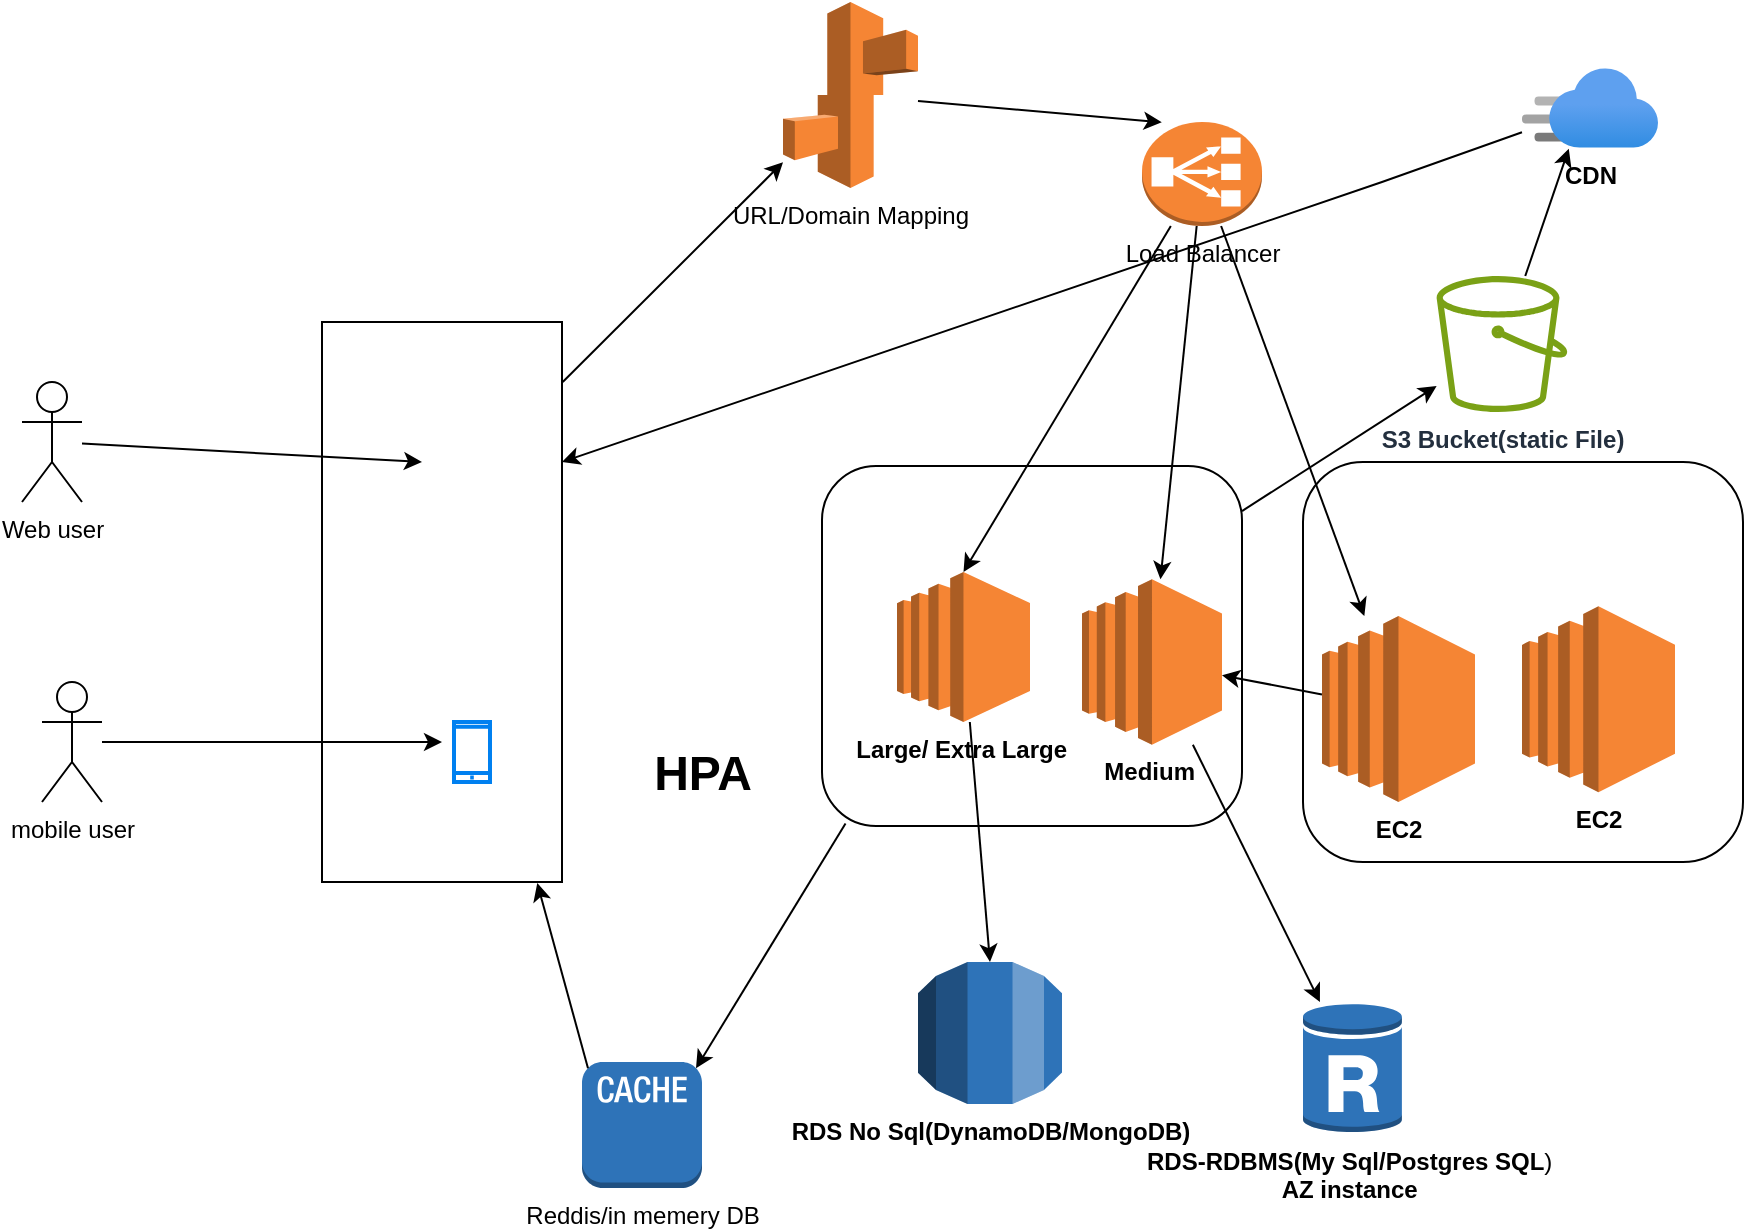<mxfile version="24.8.1">
  <diagram name="Page-1" id="NO_D_5BVLHOWg74KIrwG">
    <mxGraphModel dx="1222" dy="1682" grid="1" gridSize="10" guides="1" tooltips="1" connect="1" arrows="1" fold="1" page="1" pageScale="1" pageWidth="850" pageHeight="1100" math="0" shadow="0">
      <root>
        <mxCell id="0" />
        <mxCell id="1" parent="0" />
        <mxCell id="b3EzDC3N50MyFhNFGn3a-60" value="" style="rounded=0;whiteSpace=wrap;html=1;" vertex="1" parent="1">
          <mxGeometry x="250" y="-20" width="120" height="280" as="geometry" />
        </mxCell>
        <mxCell id="b3EzDC3N50MyFhNFGn3a-53" value="" style="rounded=1;whiteSpace=wrap;html=1;" vertex="1" parent="1">
          <mxGeometry x="500" y="52" width="210" height="180" as="geometry" />
        </mxCell>
        <mxCell id="b3EzDC3N50MyFhNFGn3a-29" value="" style="rounded=1;whiteSpace=wrap;html=1;" vertex="1" parent="1">
          <mxGeometry x="740.5" y="50" width="220" height="200" as="geometry" />
        </mxCell>
        <mxCell id="b3EzDC3N50MyFhNFGn3a-5" value="" style="shape=image;html=1;verticalAlign=top;verticalLabelPosition=bottom;labelBackgroundColor=#ffffff;imageAspect=0;aspect=fixed;image=https://cdn2.iconfinder.com/data/icons/browsers/Chrome.png" vertex="1" parent="1">
          <mxGeometry x="300" y="25" width="50" height="50" as="geometry" />
        </mxCell>
        <mxCell id="b3EzDC3N50MyFhNFGn3a-6" value="" style="html=1;verticalLabelPosition=bottom;align=center;labelBackgroundColor=#ffffff;verticalAlign=top;strokeWidth=2;strokeColor=#0080F0;shadow=0;dashed=0;shape=mxgraph.ios7.icons.smartphone;" vertex="1" parent="1">
          <mxGeometry x="316" y="180" width="18" height="30" as="geometry" />
        </mxCell>
        <mxCell id="b3EzDC3N50MyFhNFGn3a-8" value="Web user" style="shape=umlActor;verticalLabelPosition=bottom;verticalAlign=top;html=1;outlineConnect=0;" vertex="1" parent="1">
          <mxGeometry x="100" y="10" width="30" height="60" as="geometry" />
        </mxCell>
        <mxCell id="b3EzDC3N50MyFhNFGn3a-9" value="mobile user" style="shape=umlActor;verticalLabelPosition=bottom;verticalAlign=top;html=1;outlineConnect=0;" vertex="1" parent="1">
          <mxGeometry x="110" y="160" width="30" height="60" as="geometry" />
        </mxCell>
        <mxCell id="b3EzDC3N50MyFhNFGn3a-13" value="" style="endArrow=classic;html=1;rounded=0;entryX=0;entryY=0.5;entryDx=0;entryDy=0;" edge="1" parent="1" source="b3EzDC3N50MyFhNFGn3a-8" target="b3EzDC3N50MyFhNFGn3a-5">
          <mxGeometry width="50" height="50" relative="1" as="geometry">
            <mxPoint x="160" y="70" as="sourcePoint" />
            <mxPoint x="410" y="140" as="targetPoint" />
          </mxGeometry>
        </mxCell>
        <mxCell id="b3EzDC3N50MyFhNFGn3a-14" value="" style="endArrow=classic;html=1;rounded=0;" edge="1" parent="1" source="b3EzDC3N50MyFhNFGn3a-9">
          <mxGeometry width="50" height="50" relative="1" as="geometry">
            <mxPoint x="330" y="170" as="sourcePoint" />
            <mxPoint x="310" y="190" as="targetPoint" />
          </mxGeometry>
        </mxCell>
        <mxCell id="b3EzDC3N50MyFhNFGn3a-18" value="URL/Domain Mapping" style="outlineConnect=0;dashed=0;verticalLabelPosition=bottom;verticalAlign=top;align=center;html=1;shape=mxgraph.aws3.elastic_beanstalk;fillColor=#F58534;gradientColor=none;" vertex="1" parent="1">
          <mxGeometry x="480.5" y="-180" width="67.5" height="93" as="geometry" />
        </mxCell>
        <mxCell id="b3EzDC3N50MyFhNFGn3a-19" value="&lt;b&gt;Medium&amp;nbsp;&lt;/b&gt;" style="outlineConnect=0;dashed=0;verticalLabelPosition=bottom;verticalAlign=top;align=center;html=1;shape=mxgraph.aws3.ec2;fillColor=#F58534;gradientColor=none;" vertex="1" parent="1">
          <mxGeometry x="630" y="108.63" width="70" height="82.75" as="geometry" />
        </mxCell>
        <mxCell id="b3EzDC3N50MyFhNFGn3a-20" value="" style="endArrow=classic;html=1;rounded=0;exitX=1.003;exitY=0.107;exitDx=0;exitDy=0;exitPerimeter=0;" edge="1" parent="1" source="b3EzDC3N50MyFhNFGn3a-60" target="b3EzDC3N50MyFhNFGn3a-18">
          <mxGeometry width="50" height="50" relative="1" as="geometry">
            <mxPoint x="420" y="100" as="sourcePoint" />
            <mxPoint x="470" y="50" as="targetPoint" />
          </mxGeometry>
        </mxCell>
        <mxCell id="b3EzDC3N50MyFhNFGn3a-25" value="" style="endArrow=classic;html=1;rounded=0;entryX=0.5;entryY=0;entryDx=0;entryDy=0;entryPerimeter=0;" edge="1" parent="1" source="b3EzDC3N50MyFhNFGn3a-44" target="b3EzDC3N50MyFhNFGn3a-36">
          <mxGeometry width="50" height="50" relative="1" as="geometry">
            <mxPoint x="270" y="40" as="sourcePoint" />
            <mxPoint x="540" y="-10" as="targetPoint" />
          </mxGeometry>
        </mxCell>
        <mxCell id="b3EzDC3N50MyFhNFGn3a-27" value="&lt;b&gt;EC2&lt;/b&gt;" style="outlineConnect=0;dashed=0;verticalLabelPosition=bottom;verticalAlign=top;align=center;html=1;shape=mxgraph.aws3.ec2;fillColor=#F58534;gradientColor=none;" vertex="1" parent="1">
          <mxGeometry x="750" y="127.0" width="76.5" height="93" as="geometry" />
        </mxCell>
        <mxCell id="b3EzDC3N50MyFhNFGn3a-32" value="&lt;b&gt;RDS-RDBMS(My Sql/Postgres SQL&lt;/b&gt;)&amp;nbsp;&lt;div&gt;&lt;b&gt;AZ instance&lt;/b&gt;&amp;nbsp;&lt;/div&gt;" style="outlineConnect=0;dashed=0;verticalLabelPosition=bottom;verticalAlign=top;align=center;html=1;shape=mxgraph.aws3.rds_db_instance_read_replica;fillColor=#2E73B8;gradientColor=none;" vertex="1" parent="1">
          <mxGeometry x="740.5" y="320" width="49.5" height="66" as="geometry" />
        </mxCell>
        <mxCell id="b3EzDC3N50MyFhNFGn3a-33" value="" style="endArrow=classic;html=1;rounded=0;" edge="1" parent="1" source="b3EzDC3N50MyFhNFGn3a-19" target="b3EzDC3N50MyFhNFGn3a-32">
          <mxGeometry width="50" height="50" relative="1" as="geometry">
            <mxPoint x="270" y="110" as="sourcePoint" />
            <mxPoint x="320" y="60" as="targetPoint" />
          </mxGeometry>
        </mxCell>
        <mxCell id="b3EzDC3N50MyFhNFGn3a-34" value="" style="endArrow=classic;html=1;rounded=0;" edge="1" parent="1" source="b3EzDC3N50MyFhNFGn3a-27" target="b3EzDC3N50MyFhNFGn3a-19">
          <mxGeometry width="50" height="50" relative="1" as="geometry">
            <mxPoint x="270" y="110" as="sourcePoint" />
            <mxPoint x="320" y="60" as="targetPoint" />
          </mxGeometry>
        </mxCell>
        <mxCell id="b3EzDC3N50MyFhNFGn3a-36" value="&lt;b&gt;Large/ Extra Large&amp;nbsp;&lt;/b&gt;" style="outlineConnect=0;dashed=0;verticalLabelPosition=bottom;verticalAlign=top;align=center;html=1;shape=mxgraph.aws3.ec2;fillColor=#F58534;gradientColor=none;" vertex="1" parent="1">
          <mxGeometry x="537.5" y="105" width="66.5" height="75" as="geometry" />
        </mxCell>
        <mxCell id="b3EzDC3N50MyFhNFGn3a-39" value="&lt;b&gt;RDS No Sql(DynamoDB/MongoDB)&lt;/b&gt;" style="outlineConnect=0;dashed=0;verticalLabelPosition=bottom;verticalAlign=top;align=center;html=1;shape=mxgraph.aws3.rds;fillColor=#2E73B8;gradientColor=none;" vertex="1" parent="1">
          <mxGeometry x="548" y="300" width="72" height="71" as="geometry" />
        </mxCell>
        <mxCell id="b3EzDC3N50MyFhNFGn3a-45" value="" style="endArrow=classic;html=1;rounded=0;entryX=0.165;entryY=0.003;entryDx=0;entryDy=0;entryPerimeter=0;" edge="1" parent="1" source="b3EzDC3N50MyFhNFGn3a-18" target="b3EzDC3N50MyFhNFGn3a-44">
          <mxGeometry width="50" height="50" relative="1" as="geometry">
            <mxPoint x="533" y="-107" as="sourcePoint" />
            <mxPoint x="601" y="1" as="targetPoint" />
          </mxGeometry>
        </mxCell>
        <mxCell id="b3EzDC3N50MyFhNFGn3a-44" value="Load Balancer" style="outlineConnect=0;dashed=0;verticalLabelPosition=bottom;verticalAlign=top;align=center;html=1;shape=mxgraph.aws3.classic_load_balancer;fillColor=#F58534;gradientColor=none;" vertex="1" parent="1">
          <mxGeometry x="660" y="-120" width="60" height="52" as="geometry" />
        </mxCell>
        <mxCell id="b3EzDC3N50MyFhNFGn3a-46" value="" style="endArrow=classic;html=1;rounded=0;" edge="1" parent="1" source="b3EzDC3N50MyFhNFGn3a-44" target="b3EzDC3N50MyFhNFGn3a-19">
          <mxGeometry width="50" height="50" relative="1" as="geometry">
            <mxPoint x="609" y="35" as="sourcePoint" />
            <mxPoint x="633" y="101" as="targetPoint" />
          </mxGeometry>
        </mxCell>
        <mxCell id="b3EzDC3N50MyFhNFGn3a-48" value="&lt;b&gt;EC2&lt;/b&gt;" style="outlineConnect=0;dashed=0;verticalLabelPosition=bottom;verticalAlign=top;align=center;html=1;shape=mxgraph.aws3.ec2;fillColor=#F58534;gradientColor=none;" vertex="1" parent="1">
          <mxGeometry x="850" y="122.13" width="76.5" height="93" as="geometry" />
        </mxCell>
        <mxCell id="b3EzDC3N50MyFhNFGn3a-49" value="" style="endArrow=classic;html=1;rounded=0;" edge="1" parent="1" source="b3EzDC3N50MyFhNFGn3a-44" target="b3EzDC3N50MyFhNFGn3a-27">
          <mxGeometry width="50" height="50" relative="1" as="geometry">
            <mxPoint x="600" y="40" as="sourcePoint" />
            <mxPoint x="634" y="137" as="targetPoint" />
          </mxGeometry>
        </mxCell>
        <mxCell id="b3EzDC3N50MyFhNFGn3a-54" value="&lt;b&gt;CDN&lt;/b&gt;" style="image;aspect=fixed;html=1;points=[];align=center;fontSize=12;image=img/lib/azure2/app_services/CDN_Profiles.svg;" vertex="1" parent="1">
          <mxGeometry x="850" y="-147" width="68" height="40" as="geometry" />
        </mxCell>
        <mxCell id="b3EzDC3N50MyFhNFGn3a-55" value="&lt;b&gt;S3 Bucket(static File)&lt;/b&gt;" style="sketch=0;outlineConnect=0;fontColor=#232F3E;gradientColor=none;fillColor=#7AA116;strokeColor=none;dashed=0;verticalLabelPosition=bottom;verticalAlign=top;align=center;html=1;fontSize=12;fontStyle=0;aspect=fixed;pointerEvents=1;shape=mxgraph.aws4.bucket;" vertex="1" parent="1">
          <mxGeometry x="807.31" y="-43" width="65.38" height="68" as="geometry" />
        </mxCell>
        <mxCell id="b3EzDC3N50MyFhNFGn3a-58" value="" style="endArrow=classic;html=1;rounded=0;entryX=1;entryY=0.25;entryDx=0;entryDy=0;" edge="1" parent="1" source="b3EzDC3N50MyFhNFGn3a-54" target="b3EzDC3N50MyFhNFGn3a-60">
          <mxGeometry width="50" height="50" relative="1" as="geometry">
            <mxPoint x="590" y="10" as="sourcePoint" />
            <mxPoint x="580" as="targetPoint" />
            <Array as="points">
              <mxPoint x="780" y="-90" />
            </Array>
          </mxGeometry>
        </mxCell>
        <mxCell id="b3EzDC3N50MyFhNFGn3a-67" value="" style="endArrow=classic;html=1;rounded=0;entryX=0.5;entryY=0;entryDx=0;entryDy=0;entryPerimeter=0;" edge="1" parent="1" source="b3EzDC3N50MyFhNFGn3a-36" target="b3EzDC3N50MyFhNFGn3a-39">
          <mxGeometry relative="1" as="geometry">
            <mxPoint x="570" y="218" as="sourcePoint" />
            <mxPoint x="565" y="250" as="targetPoint" />
          </mxGeometry>
        </mxCell>
        <mxCell id="b3EzDC3N50MyFhNFGn3a-69" value="Reddis/in memery DB" style="outlineConnect=0;dashed=0;verticalLabelPosition=bottom;verticalAlign=top;align=center;html=1;shape=mxgraph.aws3.cache_node;fillColor=#2E73B8;gradientColor=none;" vertex="1" parent="1">
          <mxGeometry x="380" y="350" width="60" height="63" as="geometry" />
        </mxCell>
        <mxCell id="b3EzDC3N50MyFhNFGn3a-70" value="" style="endArrow=classic;html=1;rounded=0;entryX=0.897;entryY=1.002;entryDx=0;entryDy=0;entryPerimeter=0;exitX=0.05;exitY=0.05;exitDx=0;exitDy=0;exitPerimeter=0;" edge="1" parent="1" source="b3EzDC3N50MyFhNFGn3a-69" target="b3EzDC3N50MyFhNFGn3a-60">
          <mxGeometry width="50" height="50" relative="1" as="geometry">
            <mxPoint x="360" y="330" as="sourcePoint" />
            <mxPoint x="410" y="280" as="targetPoint" />
          </mxGeometry>
        </mxCell>
        <mxCell id="b3EzDC3N50MyFhNFGn3a-71" value="HPA" style="text;strokeColor=none;fillColor=none;html=1;fontSize=24;fontStyle=1;verticalAlign=middle;align=center;" vertex="1" parent="1">
          <mxGeometry x="405" y="197.13" width="70" height="18" as="geometry" />
        </mxCell>
        <mxCell id="b3EzDC3N50MyFhNFGn3a-72" value="" style="endArrow=classic;html=1;rounded=0;entryX=0.95;entryY=0.05;entryDx=0;entryDy=0;entryPerimeter=0;exitX=0.056;exitY=0.993;exitDx=0;exitDy=0;exitPerimeter=0;" edge="1" parent="1" source="b3EzDC3N50MyFhNFGn3a-53" target="b3EzDC3N50MyFhNFGn3a-69">
          <mxGeometry width="50" height="50" relative="1" as="geometry">
            <mxPoint x="520" y="250" as="sourcePoint" />
            <mxPoint x="570" y="200" as="targetPoint" />
          </mxGeometry>
        </mxCell>
        <mxCell id="b3EzDC3N50MyFhNFGn3a-73" value="" style="endArrow=classic;html=1;rounded=0;" edge="1" parent="1" source="b3EzDC3N50MyFhNFGn3a-53" target="b3EzDC3N50MyFhNFGn3a-55">
          <mxGeometry width="50" height="50" relative="1" as="geometry">
            <mxPoint x="210" y="30" as="sourcePoint" />
            <mxPoint x="260" y="-20" as="targetPoint" />
          </mxGeometry>
        </mxCell>
        <mxCell id="b3EzDC3N50MyFhNFGn3a-74" value="" style="endArrow=classic;html=1;rounded=0;entryX=0.344;entryY=1.01;entryDx=0;entryDy=0;entryPerimeter=0;" edge="1" parent="1" source="b3EzDC3N50MyFhNFGn3a-55" target="b3EzDC3N50MyFhNFGn3a-54">
          <mxGeometry width="50" height="50" relative="1" as="geometry">
            <mxPoint x="570" y="150" as="sourcePoint" />
            <mxPoint x="620" y="100" as="targetPoint" />
          </mxGeometry>
        </mxCell>
      </root>
    </mxGraphModel>
  </diagram>
</mxfile>
